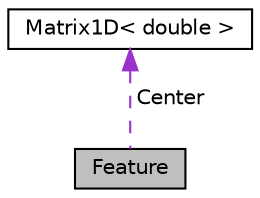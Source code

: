 digraph "Feature"
{
  edge [fontname="Helvetica",fontsize="10",labelfontname="Helvetica",labelfontsize="10"];
  node [fontname="Helvetica",fontsize="10",shape=record];
  Node10 [label="Feature",height=0.2,width=0.4,color="black", fillcolor="grey75", style="filled", fontcolor="black"];
  Node11 -> Node10 [dir="back",color="darkorchid3",fontsize="10",style="dashed",label=" Center" ,fontname="Helvetica"];
  Node11 [label="Matrix1D\< double \>",height=0.2,width=0.4,color="black", fillcolor="white", style="filled",URL="$classMatrix1D.html"];
}
